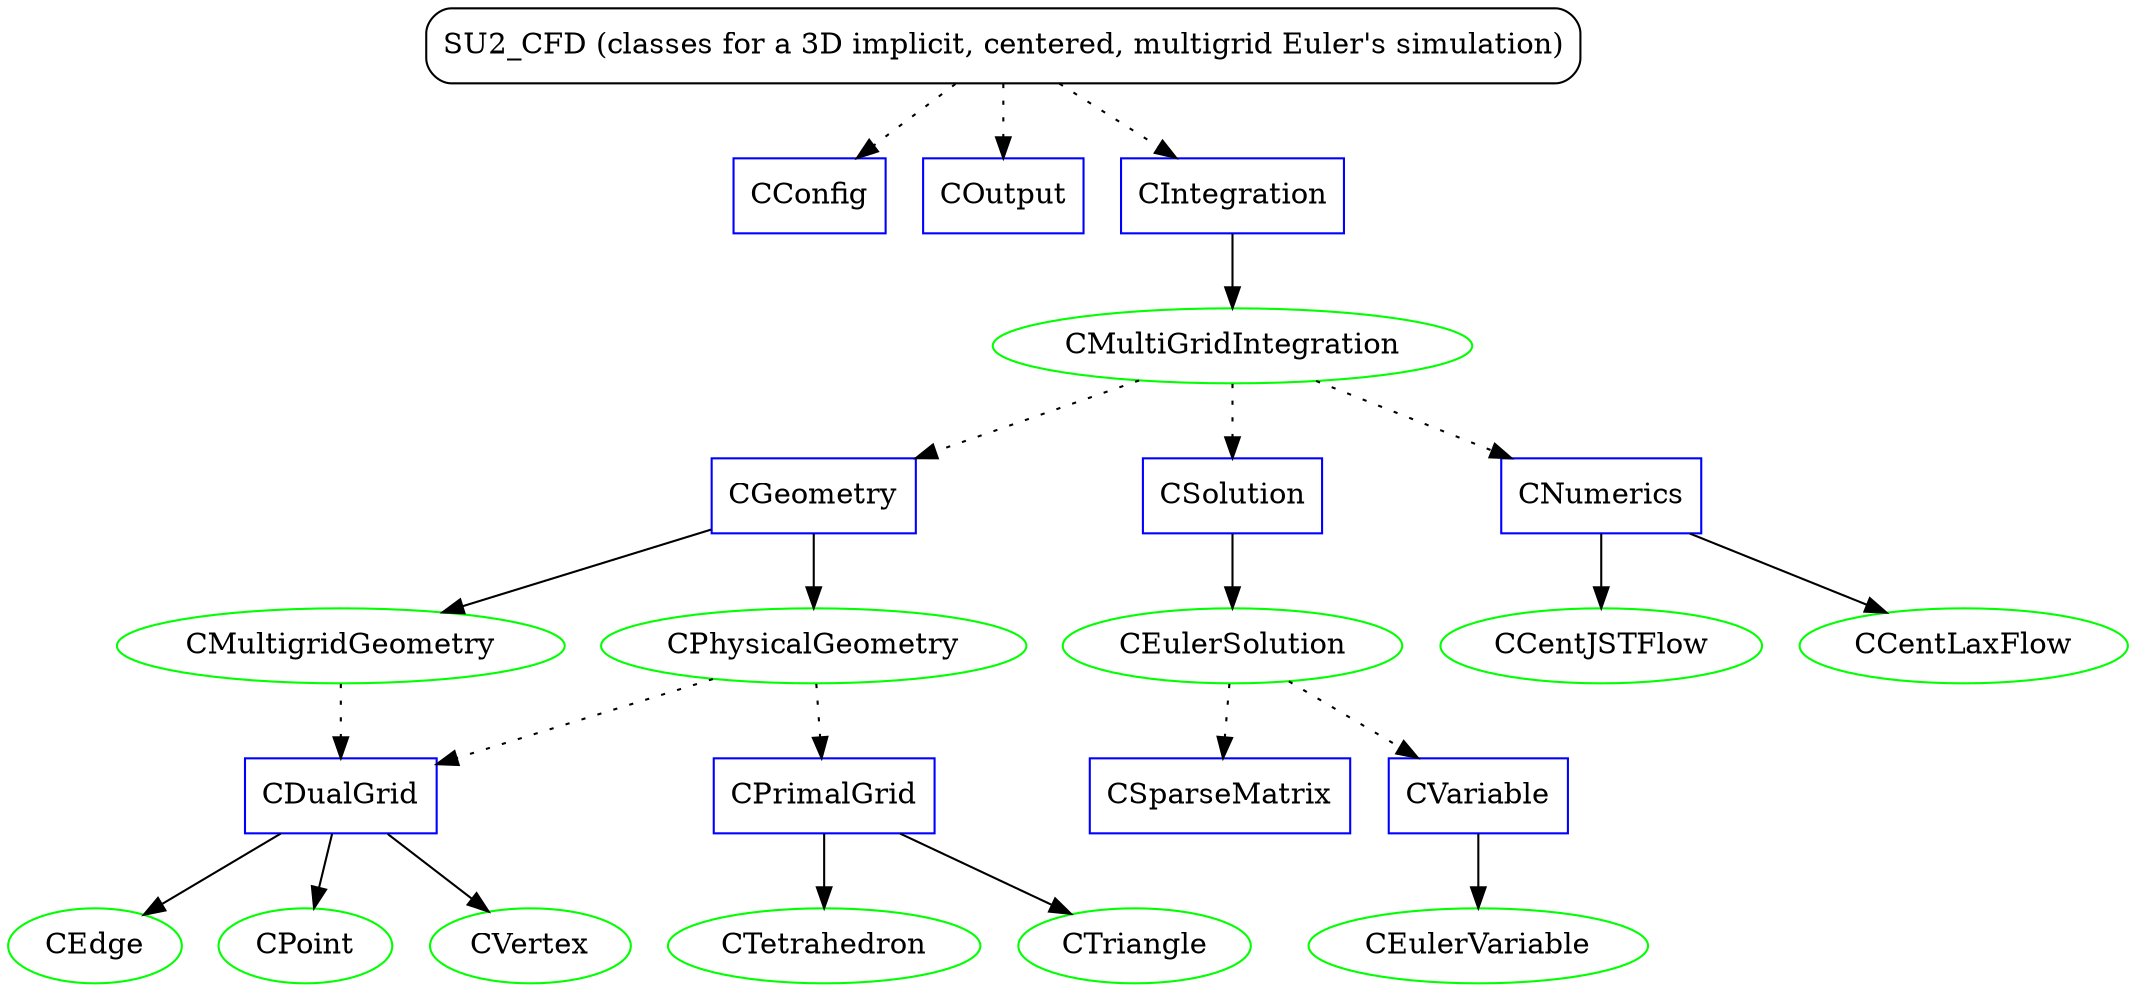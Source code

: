digraph CADES_CFD_Euler {
	Main [shape=box, label = "SU2_CFD (classes for a 3D implicit, centered, multigrid Euler's simulation)", style=rounded];
	
	CConfig [shape=box, color=blue];

	COutput [shape=box, color=blue];

	CSparseMatrix	[shape=box, color=blue];

	CGeometry [shape=box, color=blue];
	CPhysicalGeometry [color=green];
	CMultigridGeometry [color=green];
	subgraph CGeometry {
		CGeometry -> CPhysicalGeometry;
		CGeometry -> CMultigridGeometry;
	}

	CDualGrid [shape=box, color=blue];
	CEdge [color=green];
	CPoint [color=green];
	CVertex [color=green];
	subgraph CDualGrid {
		CDualGrid -> CEdge
		CDualGrid -> CPoint
		CDualGrid -> CVertex
	}

	CPrimalGrid [shape=box, color=blue];
	CTetrahedron [color=green];
	CTriangle [color=green];
	subgraph CPrimalGrid {
		 CPrimalGrid  -> CTetrahedron
		 CPrimalGrid  -> CTriangle
	}

	CIntegration [shape=box, color=blue];
	CMultiGridIntegration [color=green];
	subgraph CIntegration {
		CIntegration -> CMultiGridIntegration;
	}

	CSolution [shape=box, color=blue];
	CEulerSolution [color=green];
	subgraph CSolution {
		 CSolution -> CEulerSolution;
	}

	CVariable [shape=box, color=blue];
	CEulerVariable [color=green];
	subgraph CVariable {	
		CVariable -> CEulerVariable
	}

	CNumerics [shape=box, color=blue];
	CCentJSTFlow [color=green];
	CCentLaxFlow [color=green];
	subgraph CNumerics {
		 CNumerics -> CCentJSTFlow;
		 CNumerics -> CCentLaxFlow;
	}

	CPhysicalGeometry  -> CDualGrid [style=dotted];
	CPhysicalGeometry  -> CPrimalGrid [style=dotted];
	CMultigridGeometry  -> CDualGrid [style=dotted];

	CEulerSolution -> CVariable [style=dotted];

	CMultiGridIntegration -> CGeometry [style=dotted];
	CMultiGridIntegration -> CSolution [style=dotted];
	CMultiGridIntegration -> CNumerics [style=dotted];

	CEulerSolution -> CSparseMatrix [style=dotted];

	Main -> CConfig [style=dotted];
	Main -> CIntegration [style=dotted];
	Main -> COutput [style=dotted];
}
